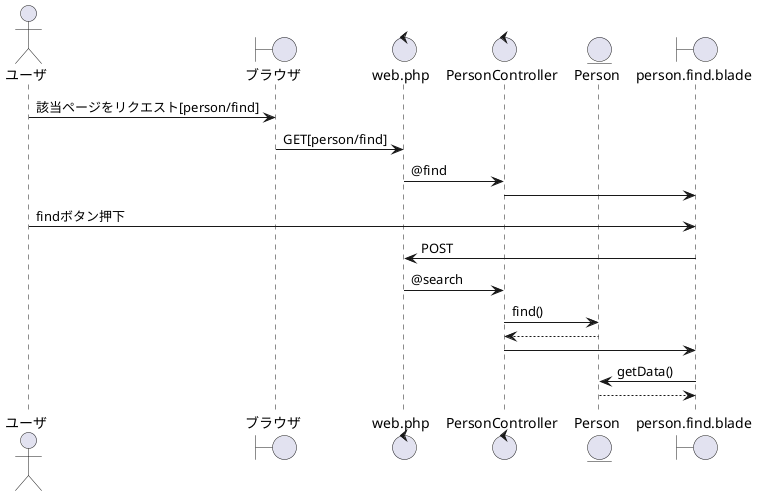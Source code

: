 @startuml 243_find
actor ユーザ
boundary ブラウザ
control web.php
control PersonController
entity Person
boundary person.find.blade

ユーザ -> ブラウザ:該当ページをリクエスト[person/find]
ブラウザ -> web.php: GET[person/find]
web.php -> PersonController:@find
PersonController -> person.find.blade
ユーザ -> person.find.blade:findボタン押下
person.find.blade -> web.php:POST
web.php -> PersonController:@search
PersonController -> Person:find()
PersonController <-- Person:
PersonController -> person.find.blade
person.find.blade -> Person:getData()
person.find.blade <-- Person:
@enduml
